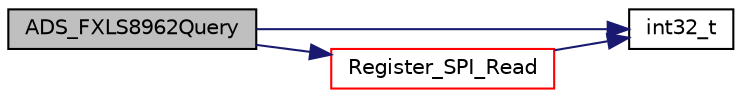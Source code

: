 digraph "ADS_FXLS8962Query"
{
  edge [fontname="Helvetica",fontsize="10",labelfontname="Helvetica",labelfontsize="10"];
  node [fontname="Helvetica",fontsize="10",shape=record];
  rankdir="LR";
  Node114 [label="ADS_FXLS8962Query",height=0.2,width=0.4,color="black", fillcolor="grey75", style="filled", fontcolor="black"];
  Node114 -> Node115 [color="midnightblue",fontsize="10",style="solid",fontname="Helvetica"];
  Node115 [label="int32_t",height=0.2,width=0.4,color="black", fillcolor="white", style="filled",URL="$data__format__service_8h.html#a5d7069350a7d7e65686c77a8038f462f",tooltip="The interface function to append the data on the formated stream. "];
  Node114 -> Node116 [color="midnightblue",fontsize="10",style="solid",fontname="Helvetica"];
  Node116 [label="Register_SPI_Read",height=0.2,width=0.4,color="red", fillcolor="white", style="filled",URL="$register__io__spi_8c.html#a76a3aee498397854509b81ae2da2f85e",tooltip="The interface function to read a sensor register. "];
  Node116 -> Node115 [color="midnightblue",fontsize="10",style="solid",fontname="Helvetica"];
}
